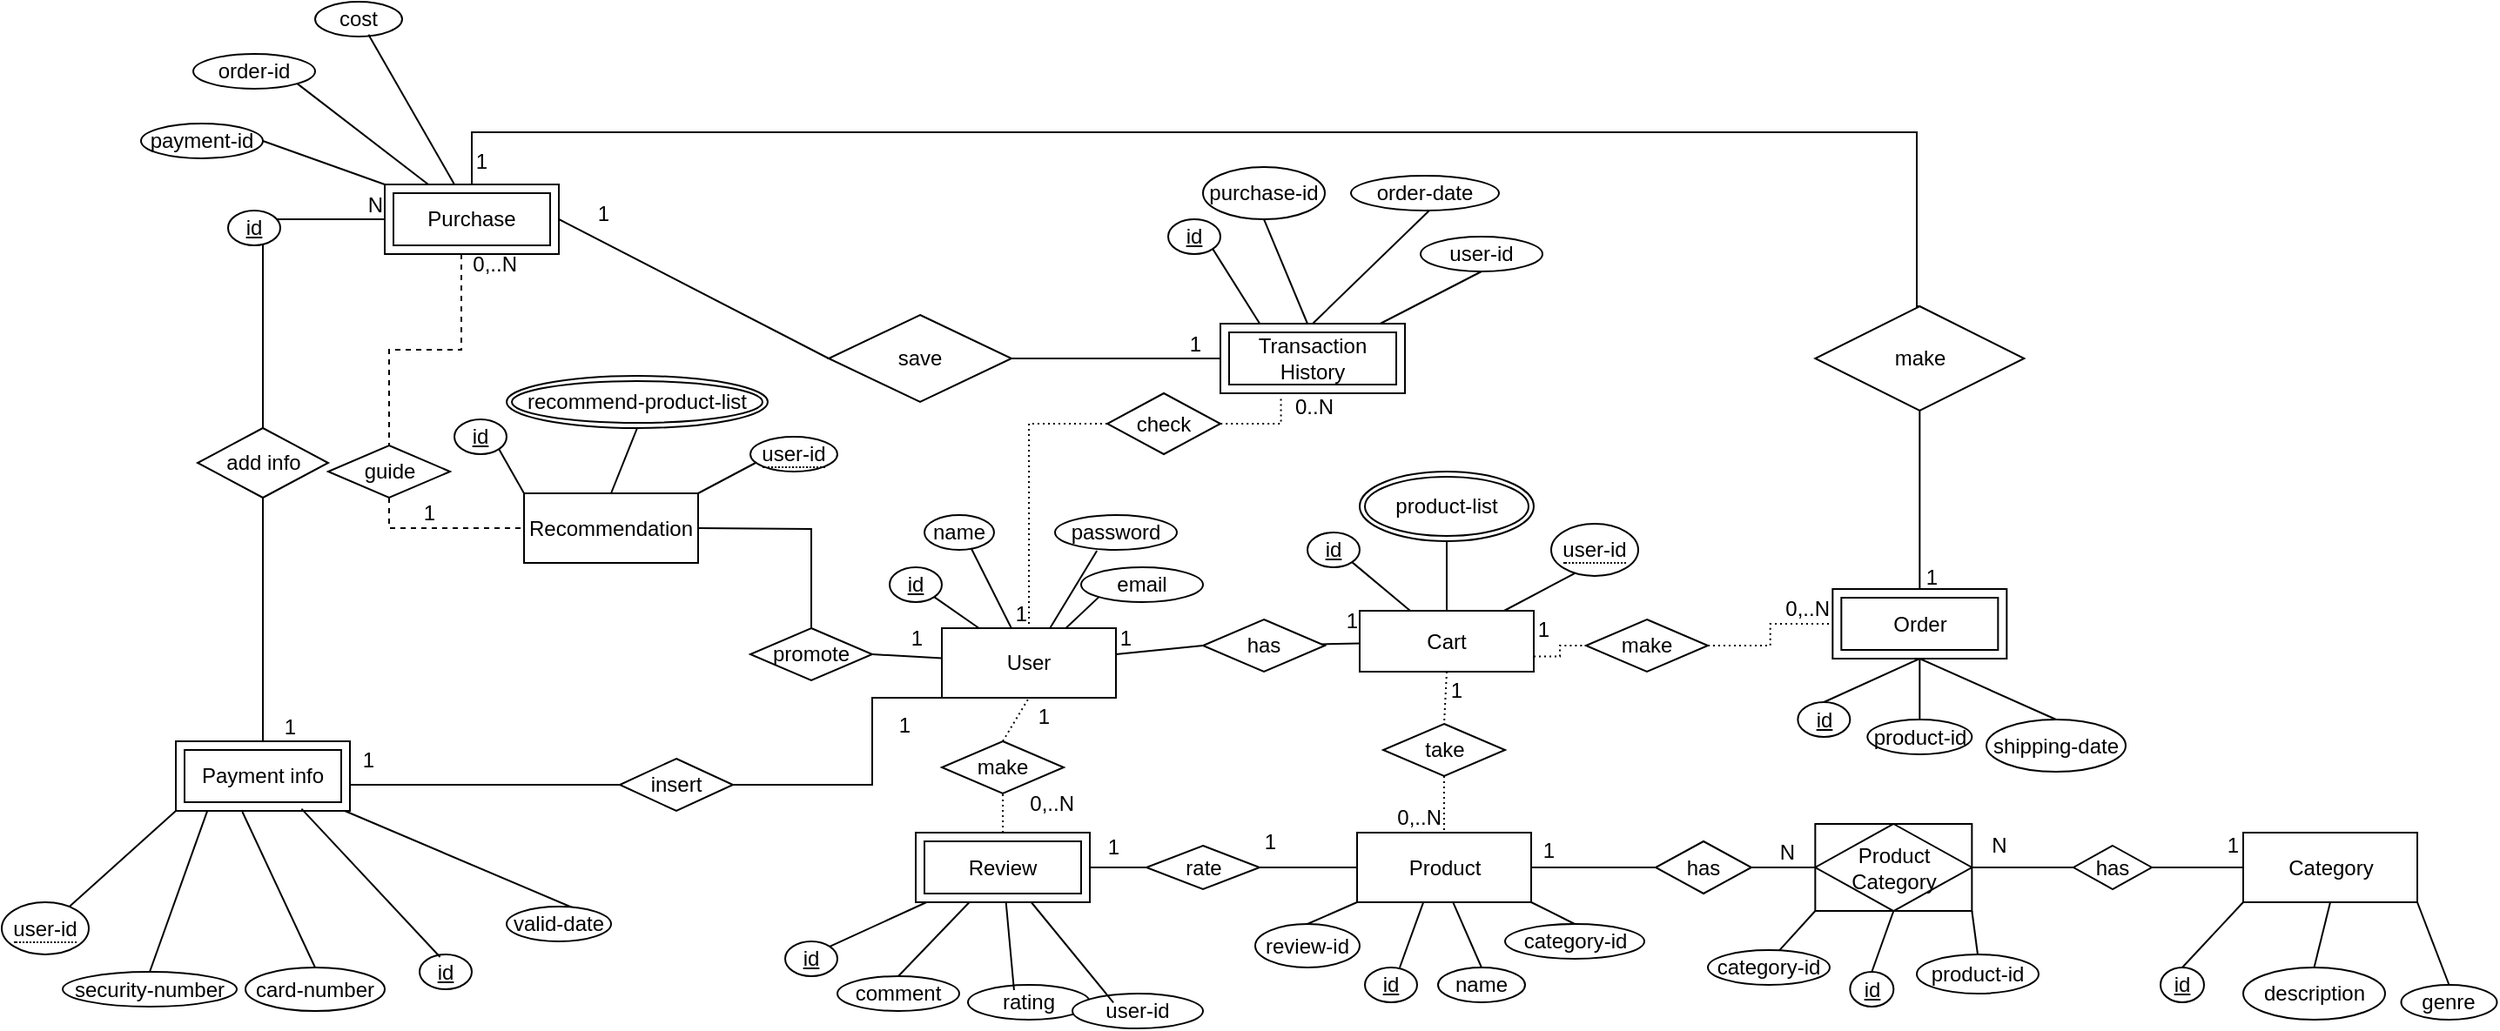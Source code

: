<mxfile version="25.0.1">
  <diagram name="Page-1" id="g3w8HMuqEATpBjN05Acl">
    <mxGraphModel grid="1" page="1" gridSize="10" guides="1" tooltips="1" connect="1" arrows="1" fold="1" pageScale="1" pageWidth="850" pageHeight="1100" math="0" shadow="0">
      <root>
        <mxCell id="0" />
        <mxCell id="1" parent="0" />
        <mxCell id="1YTV3R52J8C2DZkmACHE-262" value="User" style="whiteSpace=wrap;html=1;align=center;" vertex="1" parent="1">
          <mxGeometry x="910" y="830" width="100" height="40" as="geometry" />
        </mxCell>
        <mxCell id="1YTV3R52J8C2DZkmACHE-263" value="Cart" style="whiteSpace=wrap;html=1;align=center;" vertex="1" parent="1">
          <mxGeometry x="1150" y="820" width="100" height="35" as="geometry" />
        </mxCell>
        <mxCell id="1YTV3R52J8C2DZkmACHE-264" value="Payment info" style="shape=ext;margin=3;double=1;whiteSpace=wrap;html=1;align=center;" vertex="1" parent="1">
          <mxGeometry x="470" y="895" width="100" height="40" as="geometry" />
        </mxCell>
        <mxCell id="1YTV3R52J8C2DZkmACHE-265" value="Purchase" style="shape=ext;margin=3;double=1;whiteSpace=wrap;html=1;align=center;" vertex="1" parent="1">
          <mxGeometry x="590" y="575" width="100" height="40" as="geometry" />
        </mxCell>
        <mxCell id="1YTV3R52J8C2DZkmACHE-266" value="Review" style="shape=ext;margin=3;double=1;whiteSpace=wrap;html=1;align=center;" vertex="1" parent="1">
          <mxGeometry x="895" y="947.5" width="100" height="40" as="geometry" />
        </mxCell>
        <mxCell id="1YTV3R52J8C2DZkmACHE-267" value="Order" style="shape=ext;margin=3;double=1;whiteSpace=wrap;html=1;align=center;" vertex="1" parent="1">
          <mxGeometry x="1421.67" y="807.5" width="100" height="40" as="geometry" />
        </mxCell>
        <mxCell id="1YTV3R52J8C2DZkmACHE-268" value="R&lt;span style=&quot;background-color: initial;&quot;&gt;ecommendation&lt;/span&gt;" style="whiteSpace=wrap;html=1;align=center;" vertex="1" parent="1">
          <mxGeometry x="670" y="752.5" width="100" height="40" as="geometry" />
        </mxCell>
        <mxCell id="1YTV3R52J8C2DZkmACHE-269" value="Category" style="whiteSpace=wrap;html=1;align=center;" vertex="1" parent="1">
          <mxGeometry x="1657.5" y="947.5" width="100" height="40" as="geometry" />
        </mxCell>
        <mxCell id="1YTV3R52J8C2DZkmACHE-270" value="" style="endArrow=none;html=1;rounded=0;" edge="1" parent="1" source="1YTV3R52J8C2DZkmACHE-272" target="1YTV3R52J8C2DZkmACHE-263">
          <mxGeometry relative="1" as="geometry">
            <mxPoint x="1060" y="835" as="sourcePoint" />
            <mxPoint x="1220" y="835" as="targetPoint" />
          </mxGeometry>
        </mxCell>
        <mxCell id="1YTV3R52J8C2DZkmACHE-271" value="" style="endArrow=none;html=1;rounded=0;entryX=0;entryY=0.5;entryDx=0;entryDy=0;" edge="1" parent="1" source="1YTV3R52J8C2DZkmACHE-262" target="1YTV3R52J8C2DZkmACHE-272">
          <mxGeometry relative="1" as="geometry">
            <mxPoint x="1020" y="845" as="sourcePoint" />
            <mxPoint x="1030" y="850" as="targetPoint" />
          </mxGeometry>
        </mxCell>
        <mxCell id="1YTV3R52J8C2DZkmACHE-272" value="has" style="shape=rhombus;perimeter=rhombusPerimeter;whiteSpace=wrap;html=1;align=center;" vertex="1" parent="1">
          <mxGeometry x="1060" y="825" width="70" height="30" as="geometry" />
        </mxCell>
        <mxCell id="1YTV3R52J8C2DZkmACHE-275" value="" style="endArrow=none;html=1;rounded=0;entryX=1;entryY=0.5;entryDx=0;entryDy=0;" edge="1" parent="1" source="1YTV3R52J8C2DZkmACHE-262" target="1YTV3R52J8C2DZkmACHE-276">
          <mxGeometry relative="1" as="geometry">
            <mxPoint x="940" y="840" as="sourcePoint" />
            <mxPoint x="830" y="840" as="targetPoint" />
          </mxGeometry>
        </mxCell>
        <mxCell id="1YTV3R52J8C2DZkmACHE-276" value="promote" style="shape=rhombus;perimeter=rhombusPerimeter;whiteSpace=wrap;html=1;align=center;" vertex="1" parent="1">
          <mxGeometry x="800" y="830" width="70" height="30" as="geometry" />
        </mxCell>
        <mxCell id="1YTV3R52J8C2DZkmACHE-277" value="" style="endArrow=none;html=1;rounded=0;dashed=1;dashPattern=1 2;entryX=0.5;entryY=1;entryDx=0;entryDy=0;exitX=0.5;exitY=0;exitDx=0;exitDy=0;" edge="1" parent="1" source="1YTV3R52J8C2DZkmACHE-279" target="1YTV3R52J8C2DZkmACHE-262">
          <mxGeometry relative="1" as="geometry">
            <mxPoint x="740" y="945" as="sourcePoint" />
            <mxPoint x="900" y="945" as="targetPoint" />
          </mxGeometry>
        </mxCell>
        <mxCell id="1YTV3R52J8C2DZkmACHE-278" value="" style="endArrow=none;html=1;rounded=0;dashed=1;dashPattern=1 2;entryX=0.5;entryY=1;entryDx=0;entryDy=0;exitX=0.5;exitY=0;exitDx=0;exitDy=0;" edge="1" parent="1" source="1YTV3R52J8C2DZkmACHE-266" target="1YTV3R52J8C2DZkmACHE-279">
          <mxGeometry relative="1" as="geometry">
            <mxPoint x="990" y="945" as="sourcePoint" />
            <mxPoint x="990" y="860" as="targetPoint" />
          </mxGeometry>
        </mxCell>
        <mxCell id="1YTV3R52J8C2DZkmACHE-279" value="make" style="shape=rhombus;perimeter=rhombusPerimeter;whiteSpace=wrap;html=1;align=center;" vertex="1" parent="1">
          <mxGeometry x="910" y="895" width="70" height="30" as="geometry" />
        </mxCell>
        <mxCell id="1YTV3R52J8C2DZkmACHE-280" value="Product" style="whiteSpace=wrap;html=1;align=center;" vertex="1" parent="1">
          <mxGeometry x="1148.51" y="947.5" width="100" height="40" as="geometry" />
        </mxCell>
        <mxCell id="1YTV3R52J8C2DZkmACHE-281" value="name" style="ellipse;whiteSpace=wrap;html=1;align=center;" vertex="1" parent="1">
          <mxGeometry x="900" y="765" width="40" height="20" as="geometry" />
        </mxCell>
        <mxCell id="1YTV3R52J8C2DZkmACHE-282" value="password" style="ellipse;whiteSpace=wrap;html=1;align=center;" vertex="1" parent="1">
          <mxGeometry x="975" y="765" width="70" height="20" as="geometry" />
        </mxCell>
        <mxCell id="1YTV3R52J8C2DZkmACHE-283" value="email" style="ellipse;whiteSpace=wrap;html=1;align=center;" vertex="1" parent="1">
          <mxGeometry x="990" y="795" width="70" height="20" as="geometry" />
        </mxCell>
        <mxCell id="1YTV3R52J8C2DZkmACHE-284" value="id" style="ellipse;whiteSpace=wrap;html=1;align=center;fontStyle=4;" vertex="1" parent="1">
          <mxGeometry x="880" y="795" width="30" height="20" as="geometry" />
        </mxCell>
        <mxCell id="1YTV3R52J8C2DZkmACHE-285" value="" style="endArrow=none;html=1;rounded=0;exitX=1;exitY=1;exitDx=0;exitDy=0;" edge="1" parent="1" source="1YTV3R52J8C2DZkmACHE-284" target="1YTV3R52J8C2DZkmACHE-262">
          <mxGeometry relative="1" as="geometry">
            <mxPoint x="680" y="935" as="sourcePoint" />
            <mxPoint x="840" y="935" as="targetPoint" />
          </mxGeometry>
        </mxCell>
        <mxCell id="1YTV3R52J8C2DZkmACHE-286" value="" style="endArrow=none;html=1;rounded=0;entryX=0.344;entryY=1.023;entryDx=0;entryDy=0;entryPerimeter=0;" edge="1" parent="1" source="1YTV3R52J8C2DZkmACHE-262" target="1YTV3R52J8C2DZkmACHE-282">
          <mxGeometry relative="1" as="geometry">
            <mxPoint x="600" y="905" as="sourcePoint" />
            <mxPoint x="760" y="905" as="targetPoint" />
          </mxGeometry>
        </mxCell>
        <mxCell id="1YTV3R52J8C2DZkmACHE-287" value="" style="endArrow=none;html=1;rounded=0;entryX=0;entryY=1;entryDx=0;entryDy=0;" edge="1" parent="1" source="1YTV3R52J8C2DZkmACHE-262" target="1YTV3R52J8C2DZkmACHE-283">
          <mxGeometry relative="1" as="geometry">
            <mxPoint x="610" y="915" as="sourcePoint" />
            <mxPoint x="770" y="915" as="targetPoint" />
          </mxGeometry>
        </mxCell>
        <mxCell id="1YTV3R52J8C2DZkmACHE-288" value="" style="endArrow=none;html=1;rounded=0;exitX=0.67;exitY=0.95;exitDx=0;exitDy=0;exitPerimeter=0;" edge="1" parent="1" source="1YTV3R52J8C2DZkmACHE-281" target="1YTV3R52J8C2DZkmACHE-262">
          <mxGeometry relative="1" as="geometry">
            <mxPoint x="620" y="925" as="sourcePoint" />
            <mxPoint x="780" y="925" as="targetPoint" />
          </mxGeometry>
        </mxCell>
        <mxCell id="1YTV3R52J8C2DZkmACHE-289" value="id" style="ellipse;whiteSpace=wrap;html=1;align=center;fontStyle=4;" vertex="1" parent="1">
          <mxGeometry x="630" y="710" width="30" height="20" as="geometry" />
        </mxCell>
        <mxCell id="1YTV3R52J8C2DZkmACHE-290" value="recommend-product-list" style="ellipse;shape=doubleEllipse;margin=3;whiteSpace=wrap;html=1;align=center;" vertex="1" parent="1">
          <mxGeometry x="660" y="685" width="150" height="30" as="geometry" />
        </mxCell>
        <mxCell id="1YTV3R52J8C2DZkmACHE-294" value="rating" style="ellipse;whiteSpace=wrap;html=1;align=center;" vertex="1" parent="1">
          <mxGeometry x="925" y="1035" width="70" height="20" as="geometry" />
        </mxCell>
        <mxCell id="1YTV3R52J8C2DZkmACHE-295" value="id" style="ellipse;whiteSpace=wrap;html=1;align=center;fontStyle=4;" vertex="1" parent="1">
          <mxGeometry x="820" y="1010" width="30" height="20" as="geometry" />
        </mxCell>
        <mxCell id="1YTV3R52J8C2DZkmACHE-296" value="" style="endArrow=none;html=1;rounded=0;exitX=1;exitY=0;exitDx=0;exitDy=0;" edge="1" parent="1" source="1YTV3R52J8C2DZkmACHE-295" target="1YTV3R52J8C2DZkmACHE-266">
          <mxGeometry relative="1" as="geometry">
            <mxPoint x="840" y="915" as="sourcePoint" />
            <mxPoint x="1000" y="915" as="targetPoint" />
          </mxGeometry>
        </mxCell>
        <mxCell id="1YTV3R52J8C2DZkmACHE-297" value="comment" style="ellipse;whiteSpace=wrap;html=1;align=center;" vertex="1" parent="1">
          <mxGeometry x="850" y="1030" width="70" height="20" as="geometry" />
        </mxCell>
        <mxCell id="1YTV3R52J8C2DZkmACHE-298" value="user-id" style="ellipse;whiteSpace=wrap;html=1;align=center;" vertex="1" parent="1">
          <mxGeometry x="985" y="1040" width="75" height="20" as="geometry" />
        </mxCell>
        <mxCell id="1YTV3R52J8C2DZkmACHE-299" value="" style="endArrow=none;html=1;rounded=0;entryX=0.314;entryY=0.259;entryDx=0;entryDy=0;entryPerimeter=0;" edge="1" parent="1" source="1YTV3R52J8C2DZkmACHE-266" target="1YTV3R52J8C2DZkmACHE-298">
          <mxGeometry relative="1" as="geometry">
            <mxPoint x="840" y="915" as="sourcePoint" />
            <mxPoint x="1000" y="915" as="targetPoint" />
          </mxGeometry>
        </mxCell>
        <mxCell id="1YTV3R52J8C2DZkmACHE-300" value="" style="endArrow=none;html=1;rounded=0;exitX=0.378;exitY=0.15;exitDx=0;exitDy=0;exitPerimeter=0;" edge="1" parent="1" source="1YTV3R52J8C2DZkmACHE-294" target="1YTV3R52J8C2DZkmACHE-266">
          <mxGeometry relative="1" as="geometry">
            <mxPoint x="850" y="925" as="sourcePoint" />
            <mxPoint x="1010" y="925" as="targetPoint" />
          </mxGeometry>
        </mxCell>
        <mxCell id="1YTV3R52J8C2DZkmACHE-301" value="" style="endArrow=none;html=1;rounded=0;exitX=0.5;exitY=0;exitDx=0;exitDy=0;" edge="1" parent="1" source="1YTV3R52J8C2DZkmACHE-297" target="1YTV3R52J8C2DZkmACHE-266">
          <mxGeometry relative="1" as="geometry">
            <mxPoint x="860" y="935" as="sourcePoint" />
            <mxPoint x="1020" y="935" as="targetPoint" />
          </mxGeometry>
        </mxCell>
        <mxCell id="1YTV3R52J8C2DZkmACHE-302" value="insert" style="shape=rhombus;perimeter=rhombusPerimeter;whiteSpace=wrap;html=1;align=center;" vertex="1" parent="1">
          <mxGeometry x="725" y="905" width="65" height="30" as="geometry" />
        </mxCell>
        <mxCell id="1YTV3R52J8C2DZkmACHE-303" value="id" style="ellipse;whiteSpace=wrap;html=1;align=center;fontStyle=4;" vertex="1" parent="1">
          <mxGeometry x="1040" y="595" width="30" height="20" as="geometry" />
        </mxCell>
        <mxCell id="1YTV3R52J8C2DZkmACHE-304" value="" style="endArrow=none;html=1;rounded=0;exitX=1;exitY=1;exitDx=0;exitDy=0;entryX=0.27;entryY=0.175;entryDx=0;entryDy=0;entryPerimeter=0;" edge="1" parent="1" source="1YTV3R52J8C2DZkmACHE-303">
          <mxGeometry relative="1" as="geometry">
            <mxPoint x="970" y="665" as="sourcePoint" />
            <mxPoint x="1097" y="662" as="targetPoint" />
          </mxGeometry>
        </mxCell>
        <mxCell id="1YTV3R52J8C2DZkmACHE-305" value="" style="endArrow=none;html=1;rounded=0;entryX=0.5;entryY=0;entryDx=0;entryDy=0;exitX=0.5;exitY=1;exitDx=0;exitDy=0;" edge="1" parent="1" source="Jy5-ciOzQalUocFlBW58-13">
          <mxGeometry relative="1" as="geometry">
            <mxPoint x="1095" y="600" as="sourcePoint" />
            <mxPoint x="1120" y="655" as="targetPoint" />
          </mxGeometry>
        </mxCell>
        <mxCell id="1YTV3R52J8C2DZkmACHE-306" value="1" style="resizable=0;html=1;whiteSpace=wrap;align=right;verticalAlign=bottom;" connectable="0" vertex="1" parent="1">
          <mxGeometry x="900" y="844.995" as="geometry" />
        </mxCell>
        <mxCell id="1YTV3R52J8C2DZkmACHE-307" value="0,..N" style="resizable=0;html=1;whiteSpace=wrap;align=right;verticalAlign=bottom;" connectable="0" vertex="1" parent="1">
          <mxGeometry x="980" y="934.995" as="geometry">
            <mxPoint x="7" y="5" as="offset" />
          </mxGeometry>
        </mxCell>
        <mxCell id="1YTV3R52J8C2DZkmACHE-308" value="" style="endArrow=none;html=1;rounded=0;exitX=1;exitY=0.5;exitDx=0;exitDy=0;entryX=0;entryY=1;entryDx=0;entryDy=0;edgeStyle=orthogonalEdgeStyle;" edge="1" parent="1" source="1YTV3R52J8C2DZkmACHE-302" target="1YTV3R52J8C2DZkmACHE-262">
          <mxGeometry relative="1" as="geometry">
            <mxPoint x="720" y="975" as="sourcePoint" />
            <mxPoint x="880" y="975" as="targetPoint" />
            <Array as="points">
              <mxPoint x="870" y="920" />
              <mxPoint x="870" y="870" />
            </Array>
          </mxGeometry>
        </mxCell>
        <mxCell id="1YTV3R52J8C2DZkmACHE-309" value="" style="endArrow=none;html=1;rounded=0;exitX=0;exitY=0.5;exitDx=0;exitDy=0;edgeStyle=orthogonalEdgeStyle;" edge="1" parent="1" source="1YTV3R52J8C2DZkmACHE-302">
          <mxGeometry relative="1" as="geometry">
            <mxPoint x="800" y="930" as="sourcePoint" />
            <mxPoint x="570" y="920" as="targetPoint" />
            <Array as="points">
              <mxPoint x="570" y="920" />
            </Array>
          </mxGeometry>
        </mxCell>
        <mxCell id="1YTV3R52J8C2DZkmACHE-310" value="1" style="resizable=0;html=1;whiteSpace=wrap;align=right;verticalAlign=bottom;" connectable="0" vertex="1" parent="1">
          <mxGeometry x="895" y="884.995" as="geometry">
            <mxPoint x="-2" y="10" as="offset" />
          </mxGeometry>
        </mxCell>
        <mxCell id="1YTV3R52J8C2DZkmACHE-311" value="1" style="resizable=0;html=1;whiteSpace=wrap;align=right;verticalAlign=bottom;" connectable="0" vertex="1" parent="1">
          <mxGeometry x="585" y="914.995" as="geometry" />
        </mxCell>
        <mxCell id="1YTV3R52J8C2DZkmACHE-312" value="id" style="ellipse;whiteSpace=wrap;html=1;align=center;fontStyle=4;" vertex="1" parent="1">
          <mxGeometry x="610" y="1017.5" width="30" height="20" as="geometry" />
        </mxCell>
        <mxCell id="1YTV3R52J8C2DZkmACHE-313" value="&lt;span style=&quot;border-bottom: 1px dotted&quot;&gt;user-id&lt;/span&gt;" style="ellipse;whiteSpace=wrap;html=1;align=center;" vertex="1" parent="1">
          <mxGeometry x="370" y="987.5" width="50" height="30" as="geometry" />
        </mxCell>
        <mxCell id="1YTV3R52J8C2DZkmACHE-314" value="" style="endArrow=none;html=1;rounded=0;entryX=0;entryY=1;entryDx=0;entryDy=0;" edge="1" parent="1" source="1YTV3R52J8C2DZkmACHE-313" target="1YTV3R52J8C2DZkmACHE-264">
          <mxGeometry relative="1" as="geometry">
            <mxPoint x="470" y="974.55" as="sourcePoint" />
            <mxPoint x="630" y="974.55" as="targetPoint" />
          </mxGeometry>
        </mxCell>
        <mxCell id="1YTV3R52J8C2DZkmACHE-315" value="" style="endArrow=none;html=1;rounded=0;entryX=0.722;entryY=0.97;entryDx=0;entryDy=0;entryPerimeter=0;exitX=0.393;exitY=0.075;exitDx=0;exitDy=0;exitPerimeter=0;" edge="1" parent="1" source="1YTV3R52J8C2DZkmACHE-312" target="1YTV3R52J8C2DZkmACHE-264">
          <mxGeometry relative="1" as="geometry">
            <mxPoint x="620" y="1016" as="sourcePoint" />
            <mxPoint x="550" y="940" as="targetPoint" />
          </mxGeometry>
        </mxCell>
        <mxCell id="1YTV3R52J8C2DZkmACHE-316" value="" style="endArrow=none;html=1;rounded=0;exitX=1;exitY=0.5;exitDx=0;exitDy=0;" edge="1" parent="1" source="1YTV3R52J8C2DZkmACHE-410" target="1YTV3R52J8C2DZkmACHE-264">
          <mxGeometry relative="1" as="geometry">
            <mxPoint x="450" y="935" as="sourcePoint" />
            <mxPoint x="730" y="940" as="targetPoint" />
          </mxGeometry>
        </mxCell>
        <mxCell id="1YTV3R52J8C2DZkmACHE-317" value="" style="endArrow=none;html=1;rounded=0;entryX=0.382;entryY=1.013;entryDx=0;entryDy=0;entryPerimeter=0;exitX=0.5;exitY=0;exitDx=0;exitDy=0;" edge="1" parent="1" source="1YTV3R52J8C2DZkmACHE-409" target="1YTV3R52J8C2DZkmACHE-264">
          <mxGeometry relative="1" as="geometry">
            <mxPoint x="540" y="1020" as="sourcePoint" />
            <mxPoint x="730" y="940" as="targetPoint" />
          </mxGeometry>
        </mxCell>
        <mxCell id="1YTV3R52J8C2DZkmACHE-318" value="" style="endArrow=none;html=1;rounded=0;exitX=0.5;exitY=1;exitDx=0;exitDy=0;entryX=0.5;entryY=0;entryDx=0;entryDy=0;edgeStyle=orthogonalEdgeStyle;" edge="1" parent="1" source="1YTV3R52J8C2DZkmACHE-324" target="1YTV3R52J8C2DZkmACHE-267">
          <mxGeometry relative="1" as="geometry">
            <mxPoint x="1260" y="715" as="sourcePoint" />
            <mxPoint x="1420" y="715" as="targetPoint" />
          </mxGeometry>
        </mxCell>
        <mxCell id="1YTV3R52J8C2DZkmACHE-319" value="1" style="resizable=0;html=1;whiteSpace=wrap;align=right;verticalAlign=bottom;" connectable="0" vertex="1" parent="1">
          <mxGeometry x="940" y="892.495" as="geometry">
            <mxPoint x="33" y="-3" as="offset" />
          </mxGeometry>
        </mxCell>
        <mxCell id="1YTV3R52J8C2DZkmACHE-320" value="1" style="resizable=0;html=1;whiteSpace=wrap;align=right;verticalAlign=bottom;" connectable="0" vertex="1" parent="1">
          <mxGeometry x="1150" y="834.995" as="geometry" />
        </mxCell>
        <mxCell id="1YTV3R52J8C2DZkmACHE-321" value="1" style="resizable=0;html=1;whiteSpace=wrap;align=right;verticalAlign=bottom;" connectable="0" vertex="1" parent="1">
          <mxGeometry x="1020" y="844.995" as="geometry" />
        </mxCell>
        <mxCell id="1YTV3R52J8C2DZkmACHE-322" value="1" style="resizable=0;html=1;whiteSpace=wrap;align=right;verticalAlign=bottom;" connectable="0" vertex="1" parent="1">
          <mxGeometry x="1210" y="874.995" as="geometry" />
        </mxCell>
        <mxCell id="1YTV3R52J8C2DZkmACHE-323" value="" style="endArrow=none;html=1;rounded=0;entryX=0.5;entryY=0;entryDx=0;entryDy=0;edgeStyle=orthogonalEdgeStyle;exitX=0.5;exitY=0;exitDx=0;exitDy=0;" edge="1" parent="1" source="1YTV3R52J8C2DZkmACHE-265" target="1YTV3R52J8C2DZkmACHE-324">
          <mxGeometry relative="1" as="geometry">
            <mxPoint x="640" y="570" as="sourcePoint" />
            <mxPoint x="1440" y="820" as="targetPoint" />
            <Array as="points">
              <mxPoint x="640" y="545" />
              <mxPoint x="1470" y="545" />
              <mxPoint x="1470" y="645" />
            </Array>
          </mxGeometry>
        </mxCell>
        <mxCell id="1YTV3R52J8C2DZkmACHE-324" value="make" style="shape=rhombus;perimeter=rhombusPerimeter;whiteSpace=wrap;html=1;align=center;" vertex="1" parent="1">
          <mxGeometry x="1411.67" y="645" width="120" height="60" as="geometry" />
        </mxCell>
        <mxCell id="1YTV3R52J8C2DZkmACHE-325" value="name" style="ellipse;whiteSpace=wrap;html=1;align=center;" vertex="1" parent="1">
          <mxGeometry x="1195" y="1025" width="50" height="20" as="geometry" />
        </mxCell>
        <mxCell id="1YTV3R52J8C2DZkmACHE-326" value="id" style="ellipse;whiteSpace=wrap;html=1;align=center;fontStyle=4;" vertex="1" parent="1">
          <mxGeometry x="1153" y="1025" width="30" height="20" as="geometry" />
        </mxCell>
        <mxCell id="1YTV3R52J8C2DZkmACHE-327" value="category-id" style="ellipse;whiteSpace=wrap;html=1;align=center;" vertex="1" parent="1">
          <mxGeometry x="1233.51" y="1000" width="80" height="20" as="geometry" />
        </mxCell>
        <mxCell id="1YTV3R52J8C2DZkmACHE-331" value="" style="endArrow=none;html=1;rounded=0;dashed=1;dashPattern=1 2;exitX=1;exitY=0.5;exitDx=0;exitDy=0;entryX=0;entryY=0.5;entryDx=0;entryDy=0;edgeStyle=orthogonalEdgeStyle;" edge="1" parent="1" source="1YTV3R52J8C2DZkmACHE-334" target="1YTV3R52J8C2DZkmACHE-267">
          <mxGeometry relative="1" as="geometry">
            <mxPoint x="1380.003" y="832.5" as="sourcePoint" />
            <mxPoint x="1451.67" y="882.5" as="targetPoint" />
          </mxGeometry>
        </mxCell>
        <mxCell id="1YTV3R52J8C2DZkmACHE-332" value="0,..N" style="resizable=0;html=1;whiteSpace=wrap;align=right;verticalAlign=bottom;" connectable="0" vertex="1" parent="1YTV3R52J8C2DZkmACHE-331">
          <mxGeometry x="1" relative="1" as="geometry" />
        </mxCell>
        <mxCell id="1YTV3R52J8C2DZkmACHE-333" value="" style="endArrow=none;html=1;rounded=0;dashed=1;dashPattern=1 2;exitX=1;exitY=0.75;exitDx=0;exitDy=0;entryX=0;entryY=0.5;entryDx=0;entryDy=0;edgeStyle=orthogonalEdgeStyle;" edge="1" parent="1" source="1YTV3R52J8C2DZkmACHE-263" target="1YTV3R52J8C2DZkmACHE-334">
          <mxGeometry relative="1" as="geometry">
            <mxPoint x="1250" y="846" as="sourcePoint" />
            <mxPoint x="1380" y="840" as="targetPoint" />
          </mxGeometry>
        </mxCell>
        <mxCell id="1YTV3R52J8C2DZkmACHE-334" value="make" style="shape=rhombus;perimeter=rhombusPerimeter;whiteSpace=wrap;html=1;align=center;" vertex="1" parent="1">
          <mxGeometry x="1280" y="825" width="70" height="30" as="geometry" />
        </mxCell>
        <mxCell id="1YTV3R52J8C2DZkmACHE-335" value="id" style="ellipse;whiteSpace=wrap;html=1;align=center;fontStyle=4;" vertex="1" parent="1">
          <mxGeometry x="1120" y="775" width="30" height="20" as="geometry" />
        </mxCell>
        <mxCell id="1YTV3R52J8C2DZkmACHE-336" value="" style="endArrow=none;html=1;rounded=0;exitX=1;exitY=1;exitDx=0;exitDy=0;" edge="1" parent="1" source="1YTV3R52J8C2DZkmACHE-335" target="1YTV3R52J8C2DZkmACHE-263">
          <mxGeometry relative="1" as="geometry">
            <mxPoint x="1000" y="905" as="sourcePoint" />
            <mxPoint x="1160" y="905" as="targetPoint" />
          </mxGeometry>
        </mxCell>
        <mxCell id="1YTV3R52J8C2DZkmACHE-337" value="" style="endArrow=none;html=1;rounded=0;exitX=0.268;exitY=0.951;exitDx=0;exitDy=0;exitPerimeter=0;" edge="1" parent="1" source="1YTV3R52J8C2DZkmACHE-413" target="1YTV3R52J8C2DZkmACHE-263">
          <mxGeometry relative="1" as="geometry">
            <mxPoint x="1270" y="795" as="sourcePoint" />
            <mxPoint x="1260" y="875" as="targetPoint" />
          </mxGeometry>
        </mxCell>
        <mxCell id="1YTV3R52J8C2DZkmACHE-338" value="" style="endArrow=none;html=1;rounded=0;" edge="1" parent="1" source="1YTV3R52J8C2DZkmACHE-375" target="1YTV3R52J8C2DZkmACHE-263">
          <mxGeometry relative="1" as="geometry">
            <mxPoint x="1200" y="785" as="sourcePoint" />
            <mxPoint x="1310" y="865" as="targetPoint" />
          </mxGeometry>
        </mxCell>
        <mxCell id="1YTV3R52J8C2DZkmACHE-339" value="genre" style="ellipse;whiteSpace=wrap;html=1;align=center;" vertex="1" parent="1">
          <mxGeometry x="1748.25" y="1035" width="55" height="20" as="geometry" />
        </mxCell>
        <mxCell id="1YTV3R52J8C2DZkmACHE-340" value="" style="endArrow=none;html=1;rounded=0;exitX=0.5;exitY=0;exitDx=0;exitDy=0;entryX=1;entryY=1;entryDx=0;entryDy=0;" edge="1" parent="1" source="1YTV3R52J8C2DZkmACHE-339" target="1YTV3R52J8C2DZkmACHE-269">
          <mxGeometry relative="1" as="geometry">
            <mxPoint x="1736.76" y="1055" as="sourcePoint" />
            <mxPoint x="1662.76" y="1035" as="targetPoint" />
          </mxGeometry>
        </mxCell>
        <mxCell id="1YTV3R52J8C2DZkmACHE-341" value="id" style="ellipse;whiteSpace=wrap;html=1;align=center;fontStyle=4;" vertex="1" parent="1">
          <mxGeometry x="1610" y="1025" width="25" height="20" as="geometry" />
        </mxCell>
        <mxCell id="1YTV3R52J8C2DZkmACHE-342" value="" style="endArrow=none;html=1;rounded=0;exitX=0.5;exitY=0;exitDx=0;exitDy=0;entryX=0;entryY=1;entryDx=0;entryDy=0;" edge="1" parent="1" source="1YTV3R52J8C2DZkmACHE-341" target="1YTV3R52J8C2DZkmACHE-269">
          <mxGeometry relative="1" as="geometry">
            <mxPoint x="1599.736" y="1059.544" as="sourcePoint" />
            <mxPoint x="1736.76" y="1085" as="targetPoint" />
          </mxGeometry>
        </mxCell>
        <mxCell id="1YTV3R52J8C2DZkmACHE-343" value="" style="endArrow=none;html=1;rounded=0;exitX=0.5;exitY=1;exitDx=0;exitDy=0;entryX=0;entryY=0.5;entryDx=0;entryDy=0;edgeStyle=orthogonalEdgeStyle;dashed=1;" edge="1" parent="1" source="1YTV3R52J8C2DZkmACHE-345" target="1YTV3R52J8C2DZkmACHE-268">
          <mxGeometry relative="1" as="geometry">
            <mxPoint x="680" y="715" as="sourcePoint" />
            <mxPoint x="840" y="715" as="targetPoint" />
          </mxGeometry>
        </mxCell>
        <mxCell id="1YTV3R52J8C2DZkmACHE-344" value="" style="endArrow=none;html=1;rounded=0;exitX=0.44;exitY=1;exitDx=0;exitDy=0;exitPerimeter=0;entryX=0.5;entryY=0;entryDx=0;entryDy=0;edgeStyle=orthogonalEdgeStyle;dashed=1;" edge="1" parent="1" source="1YTV3R52J8C2DZkmACHE-265" target="1YTV3R52J8C2DZkmACHE-345">
          <mxGeometry relative="1" as="geometry">
            <mxPoint x="684" y="695" as="sourcePoint" />
            <mxPoint x="730" y="850" as="targetPoint" />
          </mxGeometry>
        </mxCell>
        <mxCell id="1YTV3R52J8C2DZkmACHE-345" value="guide" style="shape=rhombus;perimeter=rhombusPerimeter;whiteSpace=wrap;html=1;align=center;" vertex="1" parent="1">
          <mxGeometry x="557.5" y="725" width="70" height="30" as="geometry" />
        </mxCell>
        <mxCell id="1YTV3R52J8C2DZkmACHE-346" value="save" style="shape=rhombus;perimeter=rhombusPerimeter;whiteSpace=wrap;html=1;align=center;" vertex="1" parent="1">
          <mxGeometry x="845" y="650" width="105" height="50" as="geometry" />
        </mxCell>
        <mxCell id="1YTV3R52J8C2DZkmACHE-347" value="" style="endArrow=none;html=1;rounded=0;exitX=0.5;exitY=0;exitDx=0;exitDy=0;entryX=0;entryY=0.5;entryDx=0;entryDy=0;edgeStyle=orthogonalEdgeStyle;" edge="1" parent="1" source="1YTV3R52J8C2DZkmACHE-350" target="1YTV3R52J8C2DZkmACHE-265">
          <mxGeometry relative="1" as="geometry">
            <mxPoint x="640" y="745" as="sourcePoint" />
            <mxPoint x="800" y="745" as="targetPoint" />
          </mxGeometry>
        </mxCell>
        <mxCell id="1YTV3R52J8C2DZkmACHE-348" value="N" style="resizable=0;html=1;whiteSpace=wrap;align=right;verticalAlign=bottom;" connectable="0" vertex="1" parent="1YTV3R52J8C2DZkmACHE-347">
          <mxGeometry x="1" relative="1" as="geometry" />
        </mxCell>
        <mxCell id="1YTV3R52J8C2DZkmACHE-349" value="" style="endArrow=none;html=1;rounded=0;exitX=0.5;exitY=0;exitDx=0;exitDy=0;entryX=0.5;entryY=1;entryDx=0;entryDy=0;edgeStyle=orthogonalEdgeStyle;" edge="1" parent="1" source="1YTV3R52J8C2DZkmACHE-264" target="1YTV3R52J8C2DZkmACHE-350">
          <mxGeometry relative="1" as="geometry">
            <mxPoint x="590" y="820" as="sourcePoint" />
            <mxPoint x="640" y="675" as="targetPoint" />
          </mxGeometry>
        </mxCell>
        <mxCell id="1YTV3R52J8C2DZkmACHE-350" value="add info" style="shape=rhombus;perimeter=rhombusPerimeter;whiteSpace=wrap;html=1;align=center;" vertex="1" parent="1">
          <mxGeometry x="482.5" y="715" width="75" height="40" as="geometry" />
        </mxCell>
        <mxCell id="1YTV3R52J8C2DZkmACHE-351" value="" style="endArrow=none;html=1;rounded=0;exitX=1;exitY=0.5;exitDx=0;exitDy=0;entryX=0;entryY=0.5;entryDx=0;entryDy=0;" edge="1" parent="1" source="1YTV3R52J8C2DZkmACHE-346">
          <mxGeometry relative="1" as="geometry">
            <mxPoint x="850" y="565" as="sourcePoint" />
            <mxPoint x="1070" y="675" as="targetPoint" />
          </mxGeometry>
        </mxCell>
        <mxCell id="1YTV3R52J8C2DZkmACHE-352" value="" style="endArrow=none;html=1;rounded=0;exitX=1;exitY=0.5;exitDx=0;exitDy=0;entryX=0;entryY=0.5;entryDx=0;entryDy=0;" edge="1" parent="1" source="1YTV3R52J8C2DZkmACHE-265" target="1YTV3R52J8C2DZkmACHE-346">
          <mxGeometry relative="1" as="geometry">
            <mxPoint x="770" y="725" as="sourcePoint" />
            <mxPoint x="930" y="725" as="targetPoint" />
          </mxGeometry>
        </mxCell>
        <mxCell id="1YTV3R52J8C2DZkmACHE-353" value="1" style="resizable=0;html=1;whiteSpace=wrap;align=right;verticalAlign=bottom;" connectable="0" vertex="1" parent="1">
          <mxGeometry x="540" y="895" as="geometry" />
        </mxCell>
        <mxCell id="1YTV3R52J8C2DZkmACHE-354" value="id" style="ellipse;whiteSpace=wrap;html=1;align=center;fontStyle=4;" vertex="1" parent="1">
          <mxGeometry x="500" y="590" width="30" height="20" as="geometry" />
        </mxCell>
        <mxCell id="1YTV3R52J8C2DZkmACHE-356" value="payment-id" style="ellipse;whiteSpace=wrap;html=1;align=center;" vertex="1" parent="1">
          <mxGeometry x="450" y="540" width="70" height="20" as="geometry" />
        </mxCell>
        <mxCell id="1YTV3R52J8C2DZkmACHE-358" value="cost" style="ellipse;whiteSpace=wrap;html=1;align=center;" vertex="1" parent="1">
          <mxGeometry x="550" y="470" width="50" height="20" as="geometry" />
        </mxCell>
        <mxCell id="1YTV3R52J8C2DZkmACHE-360" value="review-id" style="ellipse;whiteSpace=wrap;html=1;align=center;" vertex="1" parent="1">
          <mxGeometry x="1090" y="1000" width="60" height="25" as="geometry" />
        </mxCell>
        <mxCell id="1YTV3R52J8C2DZkmACHE-361" value="check" style="shape=rhombus;perimeter=rhombusPerimeter;whiteSpace=wrap;html=1;align=center;" vertex="1" parent="1">
          <mxGeometry x="1005" y="695" width="65" height="35" as="geometry" />
        </mxCell>
        <mxCell id="1YTV3R52J8C2DZkmACHE-362" value="" style="endArrow=none;html=1;rounded=0;entryX=1;entryY=0.5;entryDx=0;entryDy=0;exitX=0;exitY=0.5;exitDx=0;exitDy=0;" edge="1" parent="1" source="1YTV3R52J8C2DZkmACHE-365" target="1YTV3R52J8C2DZkmACHE-280">
          <mxGeometry relative="1" as="geometry">
            <mxPoint x="1310" y="968" as="sourcePoint" />
            <mxPoint x="1360" y="1055" as="targetPoint" />
          </mxGeometry>
        </mxCell>
        <mxCell id="1YTV3R52J8C2DZkmACHE-363" value="N" style="resizable=0;html=1;whiteSpace=wrap;align=right;verticalAlign=bottom;" connectable="0" vertex="1" parent="1YTV3R52J8C2DZkmACHE-362">
          <mxGeometry x="1" relative="1" as="geometry">
            <mxPoint x="153" as="offset" />
          </mxGeometry>
        </mxCell>
        <mxCell id="1YTV3R52J8C2DZkmACHE-364" value="" style="endArrow=none;html=1;rounded=0;entryX=1;entryY=0.5;entryDx=0;entryDy=0;exitX=0;exitY=0.5;exitDx=0;exitDy=0;" edge="1" parent="1" source="1YTV3R52J8C2DZkmACHE-386" target="1YTV3R52J8C2DZkmACHE-365">
          <mxGeometry relative="1" as="geometry">
            <mxPoint x="1410" y="968" as="sourcePoint" />
            <mxPoint x="1200" y="985" as="targetPoint" />
          </mxGeometry>
        </mxCell>
        <mxCell id="1YTV3R52J8C2DZkmACHE-365" value="has" style="shape=rhombus;perimeter=rhombusPerimeter;whiteSpace=wrap;html=1;align=center;" vertex="1" parent="1">
          <mxGeometry x="1320" y="952.5" width="55" height="30" as="geometry" />
        </mxCell>
        <mxCell id="1YTV3R52J8C2DZkmACHE-366" value="" style="endArrow=none;html=1;rounded=0;exitX=1;exitY=0.5;exitDx=0;exitDy=0;edgeStyle=orthogonalEdgeStyle;" edge="1" parent="1" source="1YTV3R52J8C2DZkmACHE-368" target="1YTV3R52J8C2DZkmACHE-280">
          <mxGeometry relative="1" as="geometry">
            <mxPoint x="1060" y="925" as="sourcePoint" />
            <mxPoint x="1220" y="925" as="targetPoint" />
          </mxGeometry>
        </mxCell>
        <mxCell id="1YTV3R52J8C2DZkmACHE-367" value="" style="endArrow=none;html=1;rounded=0;exitX=1;exitY=0.5;exitDx=0;exitDy=0;edgeStyle=orthogonalEdgeStyle;" edge="1" parent="1" source="1YTV3R52J8C2DZkmACHE-266" target="1YTV3R52J8C2DZkmACHE-368">
          <mxGeometry relative="1" as="geometry">
            <mxPoint x="1040" y="965" as="sourcePoint" />
            <mxPoint x="1150" y="965" as="targetPoint" />
          </mxGeometry>
        </mxCell>
        <mxCell id="1YTV3R52J8C2DZkmACHE-368" value="rate" style="shape=rhombus;perimeter=rhombusPerimeter;whiteSpace=wrap;html=1;align=center;" vertex="1" parent="1">
          <mxGeometry x="1027.5" y="955" width="65" height="25" as="geometry" />
        </mxCell>
        <mxCell id="1YTV3R52J8C2DZkmACHE-370" value="" style="endArrow=none;html=1;rounded=0;exitX=0.5;exitY=1;exitDx=0;exitDy=0;entryX=0.5;entryY=0;entryDx=0;entryDy=0;" edge="1" parent="1" source="1YTV3R52J8C2DZkmACHE-267" target="Jy5-ciOzQalUocFlBW58-12">
          <mxGeometry relative="1" as="geometry">
            <mxPoint x="1371.67" y="872.5" as="sourcePoint" />
            <mxPoint x="1547" y="880" as="targetPoint" />
          </mxGeometry>
        </mxCell>
        <mxCell id="1YTV3R52J8C2DZkmACHE-371" value="id" style="ellipse;whiteSpace=wrap;html=1;align=center;fontStyle=4;" vertex="1" parent="1">
          <mxGeometry x="1401.67" y="872.5" width="30" height="20" as="geometry" />
        </mxCell>
        <mxCell id="1YTV3R52J8C2DZkmACHE-372" value="" style="endArrow=none;html=1;rounded=0;exitX=0.5;exitY=0;exitDx=0;exitDy=0;entryX=0.5;entryY=1;entryDx=0;entryDy=0;" edge="1" parent="1" source="1YTV3R52J8C2DZkmACHE-371" target="1YTV3R52J8C2DZkmACHE-267">
          <mxGeometry relative="1" as="geometry">
            <mxPoint x="1311.67" y="842.5" as="sourcePoint" />
            <mxPoint x="1471.67" y="842.5" as="targetPoint" />
          </mxGeometry>
        </mxCell>
        <mxCell id="1YTV3R52J8C2DZkmACHE-373" value="product-id" style="ellipse;whiteSpace=wrap;html=1;align=center;" vertex="1" parent="1">
          <mxGeometry x="1441.67" y="882.5" width="60" height="20" as="geometry" />
        </mxCell>
        <mxCell id="1YTV3R52J8C2DZkmACHE-374" value="" style="endArrow=none;html=1;rounded=0;" edge="1" parent="1" source="1YTV3R52J8C2DZkmACHE-373" target="1YTV3R52J8C2DZkmACHE-267">
          <mxGeometry relative="1" as="geometry">
            <mxPoint x="1311.67" y="842.5" as="sourcePoint" />
            <mxPoint x="1471.67" y="842.5" as="targetPoint" />
          </mxGeometry>
        </mxCell>
        <mxCell id="1YTV3R52J8C2DZkmACHE-375" value="product-list" style="ellipse;shape=doubleEllipse;margin=3;whiteSpace=wrap;html=1;align=center;" vertex="1" parent="1">
          <mxGeometry x="1150" y="740" width="100" height="40" as="geometry" />
        </mxCell>
        <mxCell id="1YTV3R52J8C2DZkmACHE-376" value="0..N" style="resizable=0;html=1;whiteSpace=wrap;align=right;verticalAlign=bottom;" connectable="0" vertex="1" parent="1">
          <mxGeometry x="1127.5" y="715" as="geometry">
            <mxPoint x="9" y="-4" as="offset" />
          </mxGeometry>
        </mxCell>
        <mxCell id="1YTV3R52J8C2DZkmACHE-377" value="1" style="resizable=0;html=1;whiteSpace=wrap;align=right;verticalAlign=bottom;" connectable="0" vertex="1" parent="1">
          <mxGeometry x="1260" y="872.495" as="geometry">
            <mxPoint x="223" y="-63" as="offset" />
          </mxGeometry>
        </mxCell>
        <mxCell id="1YTV3R52J8C2DZkmACHE-378" value="1" style="resizable=0;html=1;whiteSpace=wrap;align=right;verticalAlign=bottom;" connectable="0" vertex="1" parent="1">
          <mxGeometry x="650" y="570" as="geometry" />
        </mxCell>
        <mxCell id="1YTV3R52J8C2DZkmACHE-379" value="1" style="resizable=0;html=1;whiteSpace=wrap;align=right;verticalAlign=bottom;" connectable="0" vertex="1" parent="1">
          <mxGeometry x="720" y="600" as="geometry" />
        </mxCell>
        <mxCell id="1YTV3R52J8C2DZkmACHE-380" value="1" style="resizable=0;html=1;whiteSpace=wrap;align=right;verticalAlign=bottom;" connectable="0" vertex="1" parent="1">
          <mxGeometry x="1060" y="675" as="geometry" />
        </mxCell>
        <mxCell id="1YTV3R52J8C2DZkmACHE-381" value="order-id" style="ellipse;whiteSpace=wrap;html=1;align=center;" vertex="1" parent="1">
          <mxGeometry x="480" y="500" width="70" height="20" as="geometry" />
        </mxCell>
        <mxCell id="1YTV3R52J8C2DZkmACHE-383" value="1" style="resizable=0;html=1;whiteSpace=wrap;align=right;verticalAlign=bottom;" connectable="0" vertex="1" parent="1">
          <mxGeometry x="980" y="967.495" as="geometry">
            <mxPoint x="33" y="-3" as="offset" />
          </mxGeometry>
        </mxCell>
        <mxCell id="1YTV3R52J8C2DZkmACHE-384" value="1" style="resizable=0;html=1;whiteSpace=wrap;align=right;verticalAlign=bottom;" connectable="0" vertex="1" parent="1">
          <mxGeometry x="1070" y="964.995" as="geometry">
            <mxPoint x="33" y="-3" as="offset" />
          </mxGeometry>
        </mxCell>
        <mxCell id="1YTV3R52J8C2DZkmACHE-385" value="" style="endArrow=none;html=1;rounded=0;entryX=1;entryY=0.5;entryDx=0;entryDy=0;exitX=0;exitY=0.5;exitDx=0;exitDy=0;" edge="1" parent="1" source="1YTV3R52J8C2DZkmACHE-395" target="1YTV3R52J8C2DZkmACHE-386">
          <mxGeometry relative="1" as="geometry">
            <mxPoint x="1548.33" y="967.1" as="sourcePoint" />
            <mxPoint x="1490" y="967.1" as="targetPoint" />
          </mxGeometry>
        </mxCell>
        <mxCell id="1YTV3R52J8C2DZkmACHE-386" value="Product Category" style="shape=associativeEntity;whiteSpace=wrap;html=1;align=center;" vertex="1" parent="1">
          <mxGeometry x="1411.67" y="942.5" width="90" height="50" as="geometry" />
        </mxCell>
        <mxCell id="1YTV3R52J8C2DZkmACHE-387" value="id" style="ellipse;whiteSpace=wrap;html=1;align=center;fontStyle=4;" vertex="1" parent="1">
          <mxGeometry x="1431.67" y="1027.5" width="25" height="20" as="geometry" />
        </mxCell>
        <mxCell id="1YTV3R52J8C2DZkmACHE-388" value="category-id" style="ellipse;whiteSpace=wrap;html=1;align=center;" vertex="1" parent="1">
          <mxGeometry x="1350" y="1015" width="70" height="20" as="geometry" />
        </mxCell>
        <mxCell id="1YTV3R52J8C2DZkmACHE-389" value="product-id" style="ellipse;whiteSpace=wrap;html=1;align=center;" vertex="1" parent="1">
          <mxGeometry x="1470" y="1017.5" width="70" height="22.5" as="geometry" />
        </mxCell>
        <mxCell id="1YTV3R52J8C2DZkmACHE-395" value="has" style="shape=rhombus;perimeter=rhombusPerimeter;whiteSpace=wrap;html=1;align=center;" vertex="1" parent="1">
          <mxGeometry x="1560" y="955" width="45" height="25" as="geometry" />
        </mxCell>
        <mxCell id="1YTV3R52J8C2DZkmACHE-396" value="1" style="resizable=0;html=1;whiteSpace=wrap;align=right;verticalAlign=bottom;" connectable="0" vertex="1" parent="1">
          <mxGeometry x="1605" y="969.995" as="geometry">
            <mxPoint x="51" y="-6" as="offset" />
          </mxGeometry>
        </mxCell>
        <mxCell id="1YTV3R52J8C2DZkmACHE-397" value="1" style="resizable=0;html=1;whiteSpace=wrap;align=right;verticalAlign=bottom;" connectable="0" vertex="1" parent="1">
          <mxGeometry x="1230" y="969.995" as="geometry">
            <mxPoint x="33" y="-3" as="offset" />
          </mxGeometry>
        </mxCell>
        <mxCell id="1YTV3R52J8C2DZkmACHE-398" value="Transaction History" style="shape=ext;margin=3;double=1;whiteSpace=wrap;html=1;align=center;" vertex="1" parent="1">
          <mxGeometry x="1070" y="655" width="106.01" height="40" as="geometry" />
        </mxCell>
        <mxCell id="1YTV3R52J8C2DZkmACHE-400" value="order-date" style="ellipse;whiteSpace=wrap;html=1;align=center;" vertex="1" parent="1">
          <mxGeometry x="1145" y="570" width="85" height="20" as="geometry" />
        </mxCell>
        <mxCell id="1YTV3R52J8C2DZkmACHE-401" value="" style="endArrow=none;html=1;rounded=0;exitX=0.5;exitY=0;exitDx=0;exitDy=0;entryX=0.529;entryY=1;entryDx=0;entryDy=0;entryPerimeter=0;" edge="1" parent="1" source="1YTV3R52J8C2DZkmACHE-398" target="1YTV3R52J8C2DZkmACHE-400">
          <mxGeometry relative="1" as="geometry">
            <mxPoint x="980" y="595" as="sourcePoint" />
            <mxPoint x="1140" y="595" as="targetPoint" />
          </mxGeometry>
        </mxCell>
        <mxCell id="1YTV3R52J8C2DZkmACHE-403" value="user-id" style="ellipse;whiteSpace=wrap;html=1;align=center;" vertex="1" parent="1">
          <mxGeometry x="1185" y="605" width="70" height="20" as="geometry" />
        </mxCell>
        <mxCell id="1YTV3R52J8C2DZkmACHE-404" value="" style="endArrow=none;html=1;rounded=0;entryX=0.5;entryY=1;entryDx=0;entryDy=0;" edge="1" parent="1" source="1YTV3R52J8C2DZkmACHE-398" target="1YTV3R52J8C2DZkmACHE-403">
          <mxGeometry relative="1" as="geometry">
            <mxPoint x="900" y="675" as="sourcePoint" />
            <mxPoint x="1060" y="675" as="targetPoint" />
          </mxGeometry>
        </mxCell>
        <mxCell id="1YTV3R52J8C2DZkmACHE-405" value="" style="endArrow=none;html=1;rounded=0;dashed=1;dashPattern=1 2;exitX=0.328;exitY=1.08;exitDx=0;exitDy=0;exitPerimeter=0;entryX=1;entryY=0.5;entryDx=0;entryDy=0;edgeStyle=orthogonalEdgeStyle;" edge="1" parent="1" source="1YTV3R52J8C2DZkmACHE-398" target="1YTV3R52J8C2DZkmACHE-361">
          <mxGeometry relative="1" as="geometry">
            <mxPoint x="1140" y="735" as="sourcePoint" />
            <mxPoint x="1090" y="735" as="targetPoint" />
          </mxGeometry>
        </mxCell>
        <mxCell id="1YTV3R52J8C2DZkmACHE-406" value="" style="endArrow=none;html=1;rounded=0;dashed=1;dashPattern=1 2;exitX=0;exitY=0.5;exitDx=0;exitDy=0;entryX=0.5;entryY=0;entryDx=0;entryDy=0;edgeStyle=orthogonalEdgeStyle;" edge="1" parent="1" source="1YTV3R52J8C2DZkmACHE-361" target="1YTV3R52J8C2DZkmACHE-262">
          <mxGeometry relative="1" as="geometry">
            <mxPoint x="900" y="785" as="sourcePoint" />
            <mxPoint x="1060" y="785" as="targetPoint" />
          </mxGeometry>
        </mxCell>
        <mxCell id="1YTV3R52J8C2DZkmACHE-407" value="1" style="resizable=0;html=1;whiteSpace=wrap;align=right;verticalAlign=bottom;" connectable="0" vertex="1" parent="1YTV3R52J8C2DZkmACHE-406">
          <mxGeometry x="1" relative="1" as="geometry" />
        </mxCell>
        <mxCell id="1YTV3R52J8C2DZkmACHE-408" value="1" style="resizable=0;html=1;whiteSpace=wrap;align=right;verticalAlign=bottom;" connectable="0" vertex="1" parent="1">
          <mxGeometry x="1260" y="839.995" as="geometry" />
        </mxCell>
        <mxCell id="1YTV3R52J8C2DZkmACHE-409" value="card-number" style="ellipse;whiteSpace=wrap;html=1;align=center;" vertex="1" parent="1">
          <mxGeometry x="510" y="1025" width="80" height="25" as="geometry" />
        </mxCell>
        <mxCell id="1YTV3R52J8C2DZkmACHE-410" value="valid-date" style="ellipse;whiteSpace=wrap;html=1;align=center;" vertex="1" parent="1">
          <mxGeometry x="660" y="990" width="60" height="20" as="geometry" />
        </mxCell>
        <mxCell id="1YTV3R52J8C2DZkmACHE-411" value="security-number" style="ellipse;whiteSpace=wrap;html=1;align=center;" vertex="1" parent="1">
          <mxGeometry x="405" y="1027.5" width="100" height="20" as="geometry" />
        </mxCell>
        <mxCell id="1YTV3R52J8C2DZkmACHE-412" value="" style="endArrow=none;html=1;rounded=0;exitX=0.5;exitY=0;exitDx=0;exitDy=0;entryX=0.182;entryY=0.992;entryDx=0;entryDy=0;entryPerimeter=0;" edge="1" parent="1" source="1YTV3R52J8C2DZkmACHE-411" target="1YTV3R52J8C2DZkmACHE-264">
          <mxGeometry relative="1" as="geometry">
            <mxPoint x="590" y="960" as="sourcePoint" />
            <mxPoint x="750" y="960" as="targetPoint" />
          </mxGeometry>
        </mxCell>
        <mxCell id="1YTV3R52J8C2DZkmACHE-413" value="&lt;span style=&quot;border-bottom: 1px dotted&quot;&gt;user-id&lt;/span&gt;" style="ellipse;whiteSpace=wrap;html=1;align=center;" vertex="1" parent="1">
          <mxGeometry x="1260" y="770" width="50" height="30" as="geometry" />
        </mxCell>
        <mxCell id="1YTV3R52J8C2DZkmACHE-414" value="description" style="ellipse;whiteSpace=wrap;html=1;align=center;" vertex="1" parent="1">
          <mxGeometry x="1657.5" y="1025" width="81.49" height="30" as="geometry" />
        </mxCell>
        <mxCell id="1YTV3R52J8C2DZkmACHE-415" value="" style="endArrow=none;html=1;rounded=0;exitX=0.5;exitY=0;exitDx=0;exitDy=0;entryX=0.5;entryY=1;entryDx=0;entryDy=0;" edge="1" parent="1" source="1YTV3R52J8C2DZkmACHE-414" target="1YTV3R52J8C2DZkmACHE-269">
          <mxGeometry relative="1" as="geometry">
            <mxPoint x="1508.25" y="995" as="sourcePoint" />
            <mxPoint x="1668.25" y="995" as="targetPoint" />
          </mxGeometry>
        </mxCell>
        <mxCell id="1YTV3R52J8C2DZkmACHE-416" value="" style="endArrow=none;html=1;rounded=0;dashed=1;dashPattern=1 2;exitX=0.5;exitY=1;exitDx=0;exitDy=0;entryX=0.5;entryY=0;entryDx=0;entryDy=0;" edge="1" parent="1" source="1YTV3R52J8C2DZkmACHE-419" target="1YTV3R52J8C2DZkmACHE-280">
          <mxGeometry relative="1" as="geometry">
            <mxPoint x="1120" y="1005" as="sourcePoint" />
            <mxPoint x="1280" y="1005" as="targetPoint" />
          </mxGeometry>
        </mxCell>
        <mxCell id="1YTV3R52J8C2DZkmACHE-417" value="0,..N" style="resizable=0;html=1;whiteSpace=wrap;align=right;verticalAlign=bottom;" connectable="0" vertex="1" parent="1YTV3R52J8C2DZkmACHE-416">
          <mxGeometry x="1" relative="1" as="geometry" />
        </mxCell>
        <mxCell id="1YTV3R52J8C2DZkmACHE-418" value="" style="endArrow=none;html=1;rounded=0;dashed=1;dashPattern=1 2;exitX=0.5;exitY=1;exitDx=0;exitDy=0;entryX=0.5;entryY=0;entryDx=0;entryDy=0;" edge="1" parent="1" source="1YTV3R52J8C2DZkmACHE-263" target="1YTV3R52J8C2DZkmACHE-419">
          <mxGeometry relative="1" as="geometry">
            <mxPoint x="1200" y="855" as="sourcePoint" />
            <mxPoint x="1200" y="945" as="targetPoint" />
          </mxGeometry>
        </mxCell>
        <mxCell id="1YTV3R52J8C2DZkmACHE-419" value="take" style="shape=rhombus;perimeter=rhombusPerimeter;whiteSpace=wrap;html=1;align=center;" vertex="1" parent="1">
          <mxGeometry x="1163.51" y="885" width="70" height="30" as="geometry" />
        </mxCell>
        <mxCell id="1YTV3R52J8C2DZkmACHE-420" value="&lt;span style=&quot;border-bottom: 1px dotted&quot;&gt;user-id&lt;/span&gt;" style="ellipse;whiteSpace=wrap;html=1;align=center;" vertex="1" parent="1">
          <mxGeometry x="800" y="720" width="50" height="20" as="geometry" />
        </mxCell>
        <mxCell id="1YTV3R52J8C2DZkmACHE-421" value="1" style="resizable=0;html=1;whiteSpace=wrap;align=right;verticalAlign=bottom;" connectable="0" vertex="1" parent="1">
          <mxGeometry x="620" y="772.5" as="geometry" />
        </mxCell>
        <mxCell id="1YTV3R52J8C2DZkmACHE-422" value="0,..N" style="resizable=0;html=1;whiteSpace=wrap;align=right;verticalAlign=bottom;" connectable="0" vertex="1" parent="1">
          <mxGeometry x="660" y="624.995" as="geometry">
            <mxPoint x="7" y="5" as="offset" />
          </mxGeometry>
        </mxCell>
        <mxCell id="Jy5-ciOzQalUocFlBW58-5" value="" style="endArrow=none;html=1;rounded=0;entryX=0.613;entryY=0.942;entryDx=0;entryDy=0;entryPerimeter=0;exitX=0.398;exitY=-0.008;exitDx=0;exitDy=0;exitPerimeter=0;" edge="1" parent="1" source="1YTV3R52J8C2DZkmACHE-265" target="1YTV3R52J8C2DZkmACHE-358">
          <mxGeometry width="50" height="50" relative="1" as="geometry">
            <mxPoint x="560" y="550" as="sourcePoint" />
            <mxPoint x="610" y="500" as="targetPoint" />
          </mxGeometry>
        </mxCell>
        <mxCell id="Jy5-ciOzQalUocFlBW58-6" value="" style="endArrow=none;html=1;rounded=0;entryX=1;entryY=1;entryDx=0;entryDy=0;exitX=0.25;exitY=0;exitDx=0;exitDy=0;" edge="1" parent="1" source="1YTV3R52J8C2DZkmACHE-265" target="1YTV3R52J8C2DZkmACHE-381">
          <mxGeometry width="50" height="50" relative="1" as="geometry">
            <mxPoint x="830" y="810" as="sourcePoint" />
            <mxPoint x="880" y="760" as="targetPoint" />
            <Array as="points" />
          </mxGeometry>
        </mxCell>
        <mxCell id="Jy5-ciOzQalUocFlBW58-7" value="" style="endArrow=none;html=1;rounded=0;entryX=1;entryY=0.5;entryDx=0;entryDy=0;exitX=0;exitY=0;exitDx=0;exitDy=0;" edge="1" parent="1" source="1YTV3R52J8C2DZkmACHE-265" target="1YTV3R52J8C2DZkmACHE-356">
          <mxGeometry width="50" height="50" relative="1" as="geometry">
            <mxPoint x="515" y="595" as="sourcePoint" />
            <mxPoint x="565" y="545" as="targetPoint" />
          </mxGeometry>
        </mxCell>
        <mxCell id="Jy5-ciOzQalUocFlBW58-8" value="" style="endArrow=none;html=1;rounded=0;entryX=0.5;entryY=0;entryDx=0;entryDy=0;exitX=1;exitY=0.5;exitDx=0;exitDy=0;" edge="1" parent="1" source="1YTV3R52J8C2DZkmACHE-268" target="1YTV3R52J8C2DZkmACHE-276">
          <mxGeometry width="50" height="50" relative="1" as="geometry">
            <mxPoint x="770" y="860" as="sourcePoint" />
            <mxPoint x="820" y="810" as="targetPoint" />
            <Array as="points">
              <mxPoint x="835" y="773" />
            </Array>
          </mxGeometry>
        </mxCell>
        <mxCell id="Jy5-ciOzQalUocFlBW58-9" value="" style="endArrow=none;html=1;rounded=0;entryX=1;entryY=1;entryDx=0;entryDy=0;exitX=0;exitY=0;exitDx=0;exitDy=0;" edge="1" parent="1" source="1YTV3R52J8C2DZkmACHE-268" target="1YTV3R52J8C2DZkmACHE-289">
          <mxGeometry width="50" height="50" relative="1" as="geometry">
            <mxPoint x="670" y="750" as="sourcePoint" />
            <mxPoint x="675" y="725" as="targetPoint" />
          </mxGeometry>
        </mxCell>
        <mxCell id="Jy5-ciOzQalUocFlBW58-10" value="" style="endArrow=none;html=1;rounded=0;entryX=0.5;entryY=1;entryDx=0;entryDy=0;exitX=0.5;exitY=0;exitDx=0;exitDy=0;" edge="1" parent="1" source="1YTV3R52J8C2DZkmACHE-268" target="1YTV3R52J8C2DZkmACHE-290">
          <mxGeometry width="50" height="50" relative="1" as="geometry">
            <mxPoint x="700" y="772.5" as="sourcePoint" />
            <mxPoint x="750" y="722.5" as="targetPoint" />
          </mxGeometry>
        </mxCell>
        <mxCell id="Jy5-ciOzQalUocFlBW58-11" value="" style="endArrow=none;html=1;rounded=0;entryX=0.06;entryY=0.75;entryDx=0;entryDy=0;entryPerimeter=0;exitX=1;exitY=0;exitDx=0;exitDy=0;" edge="1" parent="1" source="1YTV3R52J8C2DZkmACHE-268" target="1YTV3R52J8C2DZkmACHE-420">
          <mxGeometry width="50" height="50" relative="1" as="geometry">
            <mxPoint x="770" y="860" as="sourcePoint" />
            <mxPoint x="820" y="810" as="targetPoint" />
          </mxGeometry>
        </mxCell>
        <mxCell id="Jy5-ciOzQalUocFlBW58-12" value="shipping-date" style="ellipse;whiteSpace=wrap;html=1;" vertex="1" parent="1">
          <mxGeometry x="1510" y="882.5" width="80" height="30" as="geometry" />
        </mxCell>
        <mxCell id="Jy5-ciOzQalUocFlBW58-13" value="purchase-id" style="ellipse;whiteSpace=wrap;html=1;" vertex="1" parent="1">
          <mxGeometry x="1060" y="565" width="70" height="30" as="geometry" />
        </mxCell>
        <mxCell id="GQxvPtqgYkxMUwxkpj2p-2" value="" style="endArrow=none;html=1;rounded=0;entryX=0;entryY=1;entryDx=0;entryDy=0;exitX=0.5;exitY=0;exitDx=0;exitDy=0;" edge="1" parent="1" source="1YTV3R52J8C2DZkmACHE-360" target="1YTV3R52J8C2DZkmACHE-280">
          <mxGeometry width="50" height="50" relative="1" as="geometry">
            <mxPoint x="1102.5" y="1105" as="sourcePoint" />
            <mxPoint x="1152.5" y="1055" as="targetPoint" />
          </mxGeometry>
        </mxCell>
        <mxCell id="GQxvPtqgYkxMUwxkpj2p-4" value="" style="endArrow=none;html=1;rounded=0;exitX=0.667;exitY=0;exitDx=0;exitDy=0;exitPerimeter=0;entryX=0.381;entryY=0.998;entryDx=0;entryDy=0;entryPerimeter=0;" edge="1" parent="1" source="1YTV3R52J8C2DZkmACHE-326" target="1YTV3R52J8C2DZkmACHE-280">
          <mxGeometry width="50" height="50" relative="1" as="geometry">
            <mxPoint x="1133" y="1055" as="sourcePoint" />
            <mxPoint x="1180" y="990" as="targetPoint" />
          </mxGeometry>
        </mxCell>
        <mxCell id="GQxvPtqgYkxMUwxkpj2p-5" value="" style="endArrow=none;html=1;rounded=0;entryX=0.549;entryY=0.988;entryDx=0;entryDy=0;entryPerimeter=0;exitX=0.5;exitY=0;exitDx=0;exitDy=0;" edge="1" parent="1" source="1YTV3R52J8C2DZkmACHE-325" target="1YTV3R52J8C2DZkmACHE-280">
          <mxGeometry width="50" height="50" relative="1" as="geometry">
            <mxPoint x="1153" y="1047.5" as="sourcePoint" />
            <mxPoint x="1203" y="997.5" as="targetPoint" />
          </mxGeometry>
        </mxCell>
        <mxCell id="GQxvPtqgYkxMUwxkpj2p-6" value="" style="endArrow=none;html=1;rounded=0;entryX=1;entryY=1;entryDx=0;entryDy=0;exitX=0.5;exitY=0;exitDx=0;exitDy=0;" edge="1" parent="1" source="1YTV3R52J8C2DZkmACHE-327" target="1YTV3R52J8C2DZkmACHE-280">
          <mxGeometry width="50" height="50" relative="1" as="geometry">
            <mxPoint x="1183" y="1042.5" as="sourcePoint" />
            <mxPoint x="1233" y="992.5" as="targetPoint" />
          </mxGeometry>
        </mxCell>
        <mxCell id="GQxvPtqgYkxMUwxkpj2p-7" value="" style="endArrow=none;html=1;rounded=0;entryX=0;entryY=1;entryDx=0;entryDy=0;exitX=0.585;exitY=0.015;exitDx=0;exitDy=0;exitPerimeter=0;" edge="1" parent="1" source="1YTV3R52J8C2DZkmACHE-388" target="1YTV3R52J8C2DZkmACHE-386">
          <mxGeometry width="50" height="50" relative="1" as="geometry">
            <mxPoint x="1290" y="1100" as="sourcePoint" />
            <mxPoint x="1340" y="1050" as="targetPoint" />
          </mxGeometry>
        </mxCell>
        <mxCell id="GQxvPtqgYkxMUwxkpj2p-8" value="" style="endArrow=none;html=1;rounded=0;entryX=0.5;entryY=1;entryDx=0;entryDy=0;exitX=0.5;exitY=0;exitDx=0;exitDy=0;" edge="1" parent="1" source="1YTV3R52J8C2DZkmACHE-387" target="1YTV3R52J8C2DZkmACHE-386">
          <mxGeometry width="50" height="50" relative="1" as="geometry">
            <mxPoint x="1290" y="1100" as="sourcePoint" />
            <mxPoint x="1340" y="1050" as="targetPoint" />
          </mxGeometry>
        </mxCell>
        <mxCell id="GQxvPtqgYkxMUwxkpj2p-9" value="" style="endArrow=none;html=1;rounded=0;entryX=1;entryY=1;entryDx=0;entryDy=0;exitX=0.5;exitY=0;exitDx=0;exitDy=0;" edge="1" parent="1" source="1YTV3R52J8C2DZkmACHE-389" target="1YTV3R52J8C2DZkmACHE-386">
          <mxGeometry width="50" height="50" relative="1" as="geometry">
            <mxPoint x="1290" y="1100" as="sourcePoint" />
            <mxPoint x="1340" y="1050" as="targetPoint" />
          </mxGeometry>
        </mxCell>
        <mxCell id="GQxvPtqgYkxMUwxkpj2p-11" value="" style="endArrow=none;html=1;rounded=0;entryX=0;entryY=0.5;entryDx=0;entryDy=0;exitX=1;exitY=0.5;exitDx=0;exitDy=0;" edge="1" parent="1" source="1YTV3R52J8C2DZkmACHE-395" target="1YTV3R52J8C2DZkmACHE-269">
          <mxGeometry width="50" height="50" relative="1" as="geometry">
            <mxPoint x="1590" y="1090" as="sourcePoint" />
            <mxPoint x="1640" y="1040" as="targetPoint" />
          </mxGeometry>
        </mxCell>
        <mxCell id="GQxvPtqgYkxMUwxkpj2p-14" value="N" style="text;html=1;align=center;verticalAlign=middle;resizable=0;points=[];autosize=1;strokeColor=none;fillColor=none;" vertex="1" parent="1">
          <mxGeometry x="1501.67" y="940" width="30" height="30" as="geometry" />
        </mxCell>
      </root>
    </mxGraphModel>
  </diagram>
</mxfile>

